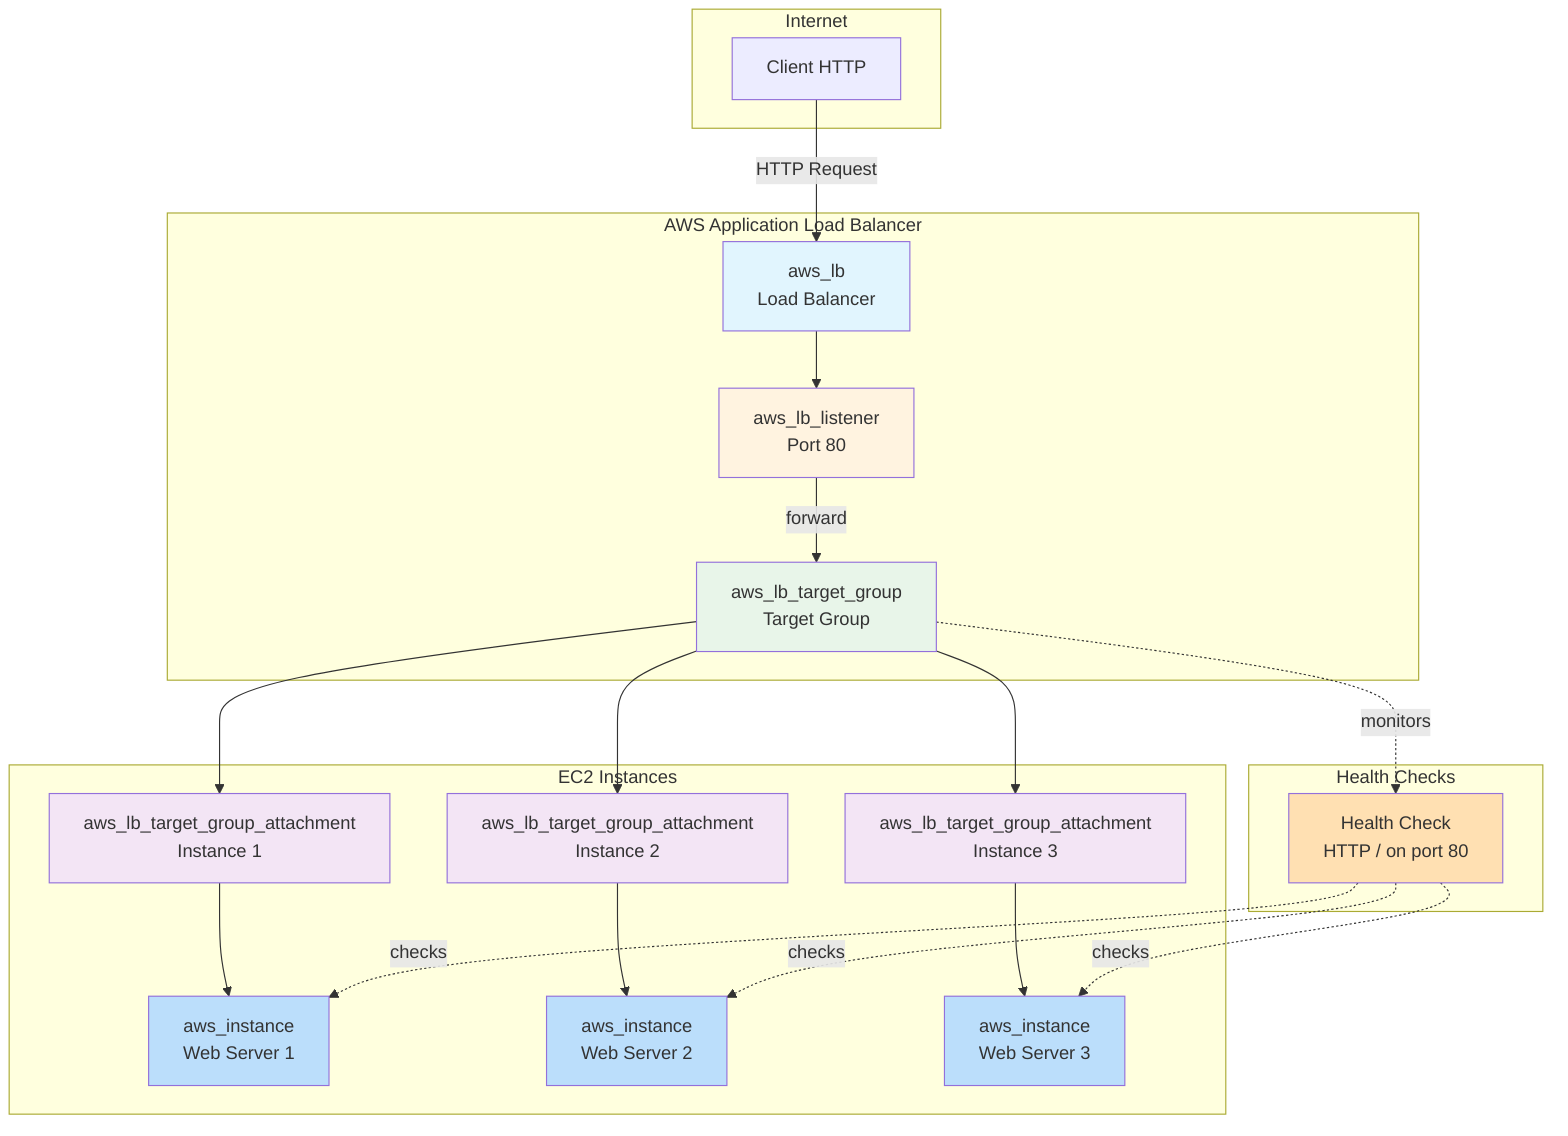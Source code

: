 graph TB
    subgraph "Internet"
        Client[Client HTTP]
    end
    
    subgraph "AWS Application Load Balancer"
        ALB[aws_lb<br/>Load Balancer]
        Listener[aws_lb_listener<br/>Port 80]
        TG[aws_lb_target_group<br/>Target Group]
        
        ALB --> Listener
        Listener -->|forward| TG
    end
    
    subgraph "EC2 Instances"
        TGA1[aws_lb_target_group_attachment<br/>Instance 1]
        TGA2[aws_lb_target_group_attachment<br/>Instance 2]
        TGA3[aws_lb_target_group_attachment<br/>Instance 3]
        
        EC2_1[aws_instance<br/>Web Server 1]
        EC2_2[aws_instance<br/>Web Server 2]
        EC2_3[aws_instance<br/>Web Server 3]
        
        TG --> TGA1
        TG --> TGA2
        TG --> TGA3
        
        TGA1 --> EC2_1
        TGA2 --> EC2_2
        TGA3 --> EC2_3
    end
    
    subgraph "Health Checks"
        HC[Health Check<br/>HTTP / on port 80]
        TG -.->|monitors| HC
        HC -.->|checks| EC2_1
        HC -.->|checks| EC2_2
        HC -.->|checks| EC2_3
    end
    
    Client -->|HTTP Request| ALB
    
    style ALB fill:#e1f5fe
    style Listener fill:#fff3e0
    style TG fill:#e8f5e9
    style TGA1 fill:#f3e5f5
    style TGA2 fill:#f3e5f5
    style TGA3 fill:#f3e5f5
    style EC2_1 fill:#bbdefb
    style EC2_2 fill:#bbdefb
    style EC2_3 fill:#bbdefb
    style HC fill:#ffe0b2